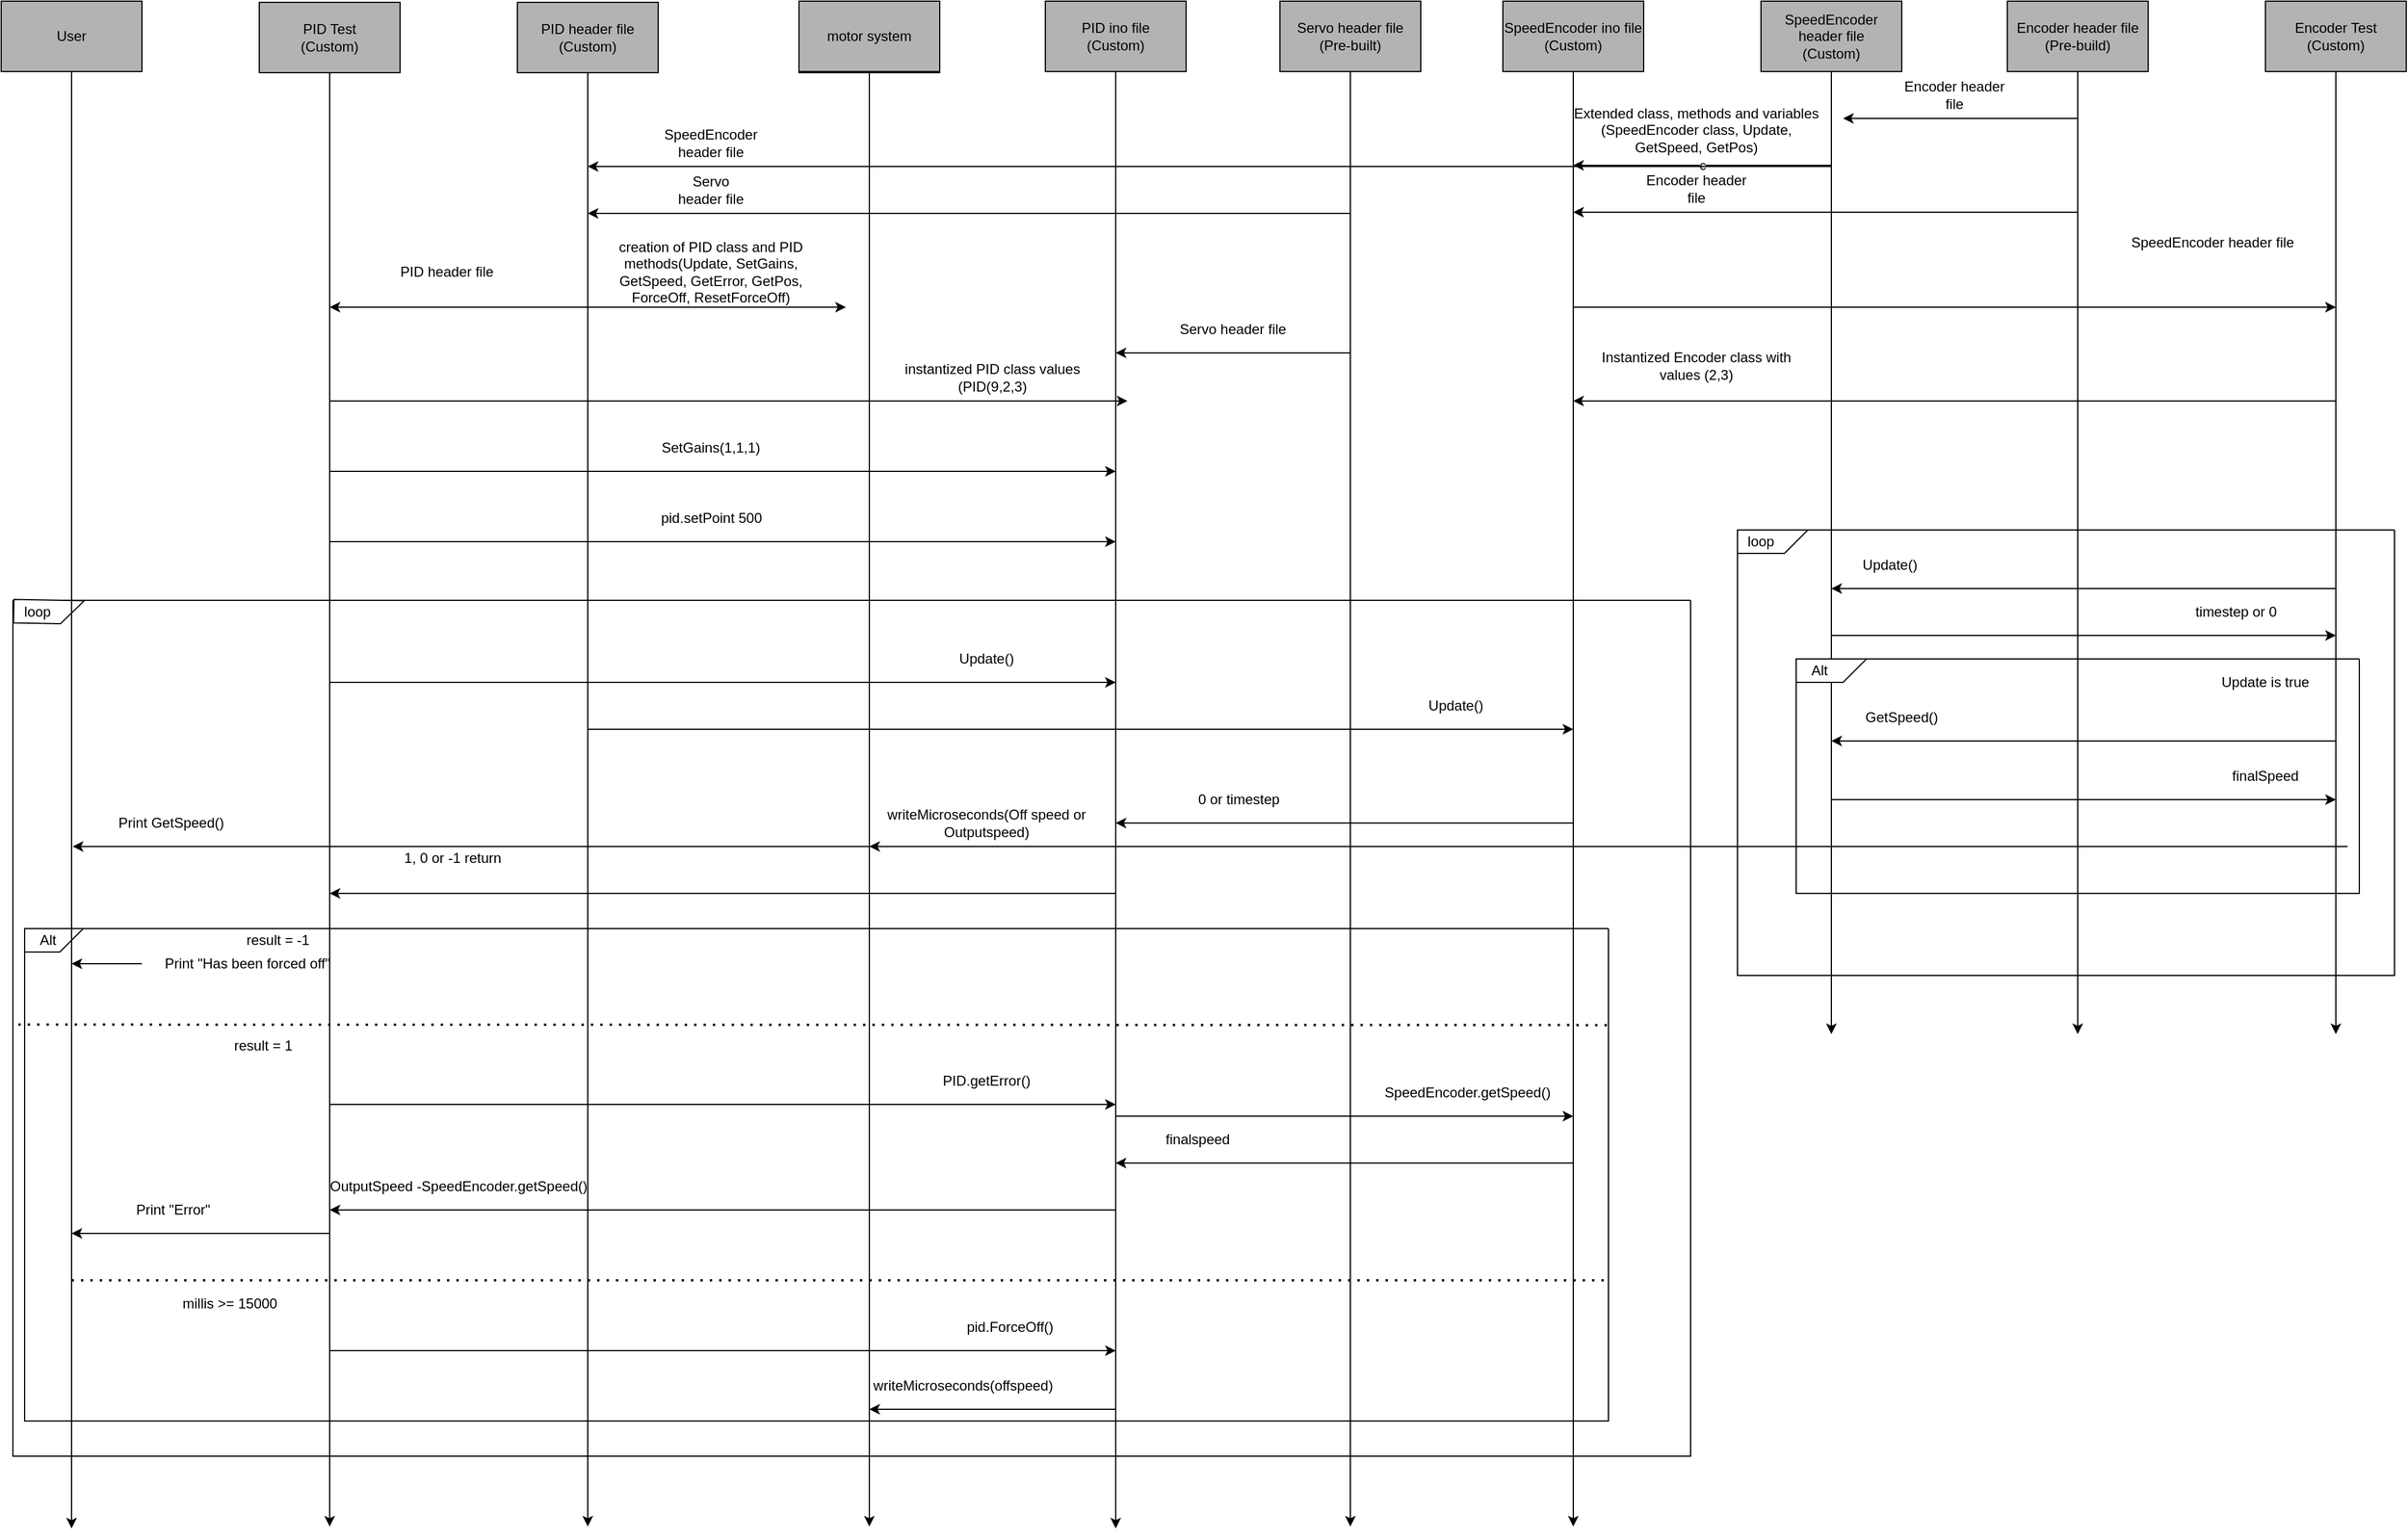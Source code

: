 <mxfile version="15.3.2" type="github">
  <diagram id="BJ84Ryv54g-ZEva09ME7" name="Page-1">
    <mxGraphModel dx="1426" dy="783" grid="1" gridSize="10" guides="1" tooltips="1" connect="1" arrows="1" fold="1" page="1" pageScale="1" pageWidth="850" pageHeight="1100" math="0" shadow="0">
      <root>
        <mxCell id="0" />
        <mxCell id="1" parent="0" />
        <mxCell id="bGhxy36XLJ2BK6ojIqhg-8" style="edgeStyle=orthogonalEdgeStyle;rounded=0;orthogonalLoop=1;jettySize=auto;html=1;exitX=0.5;exitY=1;exitDx=0;exitDy=0;" parent="1" source="bGhxy36XLJ2BK6ojIqhg-1" edge="1">
          <mxGeometry relative="1" as="geometry">
            <mxPoint x="2050" y="980" as="targetPoint" />
          </mxGeometry>
        </mxCell>
        <mxCell id="bGhxy36XLJ2BK6ojIqhg-1" value="Encoder Test&lt;br&gt;(Custom)" style="rounded=0;whiteSpace=wrap;html=1;fillColor=#B3B3B3;" parent="1" vertex="1">
          <mxGeometry x="1990" y="99" width="120" height="60" as="geometry" />
        </mxCell>
        <mxCell id="bGhxy36XLJ2BK6ojIqhg-12" style="edgeStyle=orthogonalEdgeStyle;rounded=0;orthogonalLoop=1;jettySize=auto;html=1;exitX=0.5;exitY=1;exitDx=0;exitDy=0;" parent="1" source="bGhxy36XLJ2BK6ojIqhg-2" edge="1">
          <mxGeometry relative="1" as="geometry">
            <mxPoint x="1400" y="1400" as="targetPoint" />
          </mxGeometry>
        </mxCell>
        <mxCell id="bGhxy36XLJ2BK6ojIqhg-2" value="SpeedEncoder ino file&lt;br&gt;(Custom)" style="rounded=0;whiteSpace=wrap;html=1;fillColor=#B3B3B3;" parent="1" vertex="1">
          <mxGeometry x="1340" y="99" width="120" height="60" as="geometry" />
        </mxCell>
        <mxCell id="bGhxy36XLJ2BK6ojIqhg-11" style="edgeStyle=orthogonalEdgeStyle;rounded=0;orthogonalLoop=1;jettySize=auto;html=1;exitX=0.5;exitY=1;exitDx=0;exitDy=0;" parent="1" source="bGhxy36XLJ2BK6ojIqhg-3" edge="1">
          <mxGeometry relative="1" as="geometry">
            <mxPoint x="1010" y="1401.6" as="targetPoint" />
          </mxGeometry>
        </mxCell>
        <mxCell id="bGhxy36XLJ2BK6ojIqhg-3" value="PID ino file&lt;br&gt;(Custom)" style="rounded=0;whiteSpace=wrap;html=1;fillColor=#B3B3B3;" parent="1" vertex="1">
          <mxGeometry x="950" y="99" width="120" height="60" as="geometry" />
        </mxCell>
        <mxCell id="bGhxy36XLJ2BK6ojIqhg-10" style="edgeStyle=orthogonalEdgeStyle;rounded=0;orthogonalLoop=1;jettySize=auto;html=1;exitX=0.5;exitY=1;exitDx=0;exitDy=0;" parent="1" source="bGhxy36XLJ2BK6ojIqhg-4" edge="1">
          <mxGeometry relative="1" as="geometry">
            <mxPoint x="560" y="1400" as="targetPoint" />
          </mxGeometry>
        </mxCell>
        <mxCell id="bGhxy36XLJ2BK6ojIqhg-4" value="PID header file&lt;br&gt;(Custom)" style="rounded=0;whiteSpace=wrap;html=1;fillColor=#B3B3B3;" parent="1" vertex="1">
          <mxGeometry x="500" y="100" width="120" height="60" as="geometry" />
        </mxCell>
        <mxCell id="bGhxy36XLJ2BK6ojIqhg-9" style="edgeStyle=orthogonalEdgeStyle;rounded=0;orthogonalLoop=1;jettySize=auto;html=1;exitX=0.5;exitY=1;exitDx=0;exitDy=0;" parent="1" source="bGhxy36XLJ2BK6ojIqhg-5" edge="1">
          <mxGeometry relative="1" as="geometry">
            <mxPoint x="340" y="1400" as="targetPoint" />
          </mxGeometry>
        </mxCell>
        <mxCell id="bGhxy36XLJ2BK6ojIqhg-5" value="PID Test&lt;br&gt;(Custom)" style="rounded=0;whiteSpace=wrap;html=1;fillColor=#B3B3B3;" parent="1" vertex="1">
          <mxGeometry x="280" y="100" width="120" height="60" as="geometry" />
        </mxCell>
        <mxCell id="bGhxy36XLJ2BK6ojIqhg-13" style="edgeStyle=orthogonalEdgeStyle;rounded=0;orthogonalLoop=1;jettySize=auto;html=1;exitX=0.5;exitY=1;exitDx=0;exitDy=0;" parent="1" source="bGhxy36XLJ2BK6ojIqhg-6" edge="1">
          <mxGeometry relative="1" as="geometry">
            <mxPoint x="1620" y="980" as="targetPoint" />
          </mxGeometry>
        </mxCell>
        <mxCell id="bGhxy36XLJ2BK6ojIqhg-6" value="SpeedEncoder header file&lt;br&gt;(Custom)" style="rounded=0;whiteSpace=wrap;html=1;fillColor=#B3B3B3;" parent="1" vertex="1">
          <mxGeometry x="1560" y="99" width="120" height="60" as="geometry" />
        </mxCell>
        <mxCell id="bGhxy36XLJ2BK6ojIqhg-15" style="edgeStyle=orthogonalEdgeStyle;rounded=0;orthogonalLoop=1;jettySize=auto;html=1;exitX=0.5;exitY=1;exitDx=0;exitDy=0;" parent="1" source="bGhxy36XLJ2BK6ojIqhg-14" edge="1">
          <mxGeometry relative="1" as="geometry">
            <mxPoint x="1830" y="980" as="targetPoint" />
          </mxGeometry>
        </mxCell>
        <mxCell id="bGhxy36XLJ2BK6ojIqhg-14" value="Encoder header file&lt;br&gt;(Pre-build)" style="rounded=0;whiteSpace=wrap;html=1;fillColor=#B3B3B3;" parent="1" vertex="1">
          <mxGeometry x="1770" y="99" width="120" height="60" as="geometry" />
        </mxCell>
        <mxCell id="bGhxy36XLJ2BK6ojIqhg-16" value="" style="endArrow=classic;html=1;" parent="1" edge="1">
          <mxGeometry width="50" height="50" relative="1" as="geometry">
            <mxPoint x="1830" y="199" as="sourcePoint" />
            <mxPoint x="1630" y="199" as="targetPoint" />
          </mxGeometry>
        </mxCell>
        <mxCell id="bGhxy36XLJ2BK6ojIqhg-19" value="Encoder header file" style="text;html=1;strokeColor=none;fillColor=none;align=center;verticalAlign=middle;whiteSpace=wrap;rounded=0;" parent="1" vertex="1">
          <mxGeometry x="1680" y="169" width="90" height="20" as="geometry" />
        </mxCell>
        <mxCell id="bGhxy36XLJ2BK6ojIqhg-26" value="c" style="endArrow=classic;html=1;" parent="1" edge="1">
          <mxGeometry width="50" height="50" relative="1" as="geometry">
            <mxPoint x="1620" y="239" as="sourcePoint" />
            <mxPoint x="1400" y="239" as="targetPoint" />
          </mxGeometry>
        </mxCell>
        <mxCell id="bGhxy36XLJ2BK6ojIqhg-27" value="Extended class, methods and variables&lt;br&gt;(SpeedEncoder class, Update, GetSpeed, GetPos)" style="text;html=1;strokeColor=none;fillColor=none;align=center;verticalAlign=middle;whiteSpace=wrap;rounded=0;" parent="1" vertex="1">
          <mxGeometry x="1395" y="199" width="220" height="20" as="geometry" />
        </mxCell>
        <mxCell id="bGhxy36XLJ2BK6ojIqhg-28" value="" style="endArrow=classic;html=1;" parent="1" edge="1">
          <mxGeometry width="50" height="50" relative="1" as="geometry">
            <mxPoint x="1830" y="279" as="sourcePoint" />
            <mxPoint x="1400" y="279" as="targetPoint" />
          </mxGeometry>
        </mxCell>
        <mxCell id="bGhxy36XLJ2BK6ojIqhg-29" value="Encoder header file" style="text;html=1;strokeColor=none;fillColor=none;align=center;verticalAlign=middle;whiteSpace=wrap;rounded=0;" parent="1" vertex="1">
          <mxGeometry x="1460" y="249" width="90" height="20" as="geometry" />
        </mxCell>
        <mxCell id="bGhxy36XLJ2BK6ojIqhg-35" style="edgeStyle=orthogonalEdgeStyle;rounded=0;orthogonalLoop=1;jettySize=auto;html=1;exitX=0.5;exitY=1;exitDx=0;exitDy=0;" parent="1" source="bGhxy36XLJ2BK6ojIqhg-34" edge="1">
          <mxGeometry relative="1" as="geometry">
            <mxPoint x="1210" y="1400" as="targetPoint" />
          </mxGeometry>
        </mxCell>
        <mxCell id="bGhxy36XLJ2BK6ojIqhg-34" value="Servo header file&lt;br&gt;(Pre-built)" style="rounded=0;whiteSpace=wrap;html=1;fillColor=#B3B3B3;" parent="1" vertex="1">
          <mxGeometry x="1150" y="99" width="120" height="60" as="geometry" />
        </mxCell>
        <mxCell id="bGhxy36XLJ2BK6ojIqhg-36" value="" style="endArrow=classic;html=1;" parent="1" edge="1">
          <mxGeometry width="50" height="50" relative="1" as="geometry">
            <mxPoint x="1210" y="280" as="sourcePoint" />
            <mxPoint x="560" y="280" as="targetPoint" />
          </mxGeometry>
        </mxCell>
        <mxCell id="bGhxy36XLJ2BK6ojIqhg-38" value="SpeedEncoder header file" style="text;html=1;strokeColor=none;fillColor=none;align=center;verticalAlign=middle;whiteSpace=wrap;rounded=0;" parent="1" vertex="1">
          <mxGeometry x="630" y="210" width="70" height="20" as="geometry" />
        </mxCell>
        <mxCell id="bGhxy36XLJ2BK6ojIqhg-42" value="Servo header file" style="text;html=1;strokeColor=none;fillColor=none;align=center;verticalAlign=middle;whiteSpace=wrap;rounded=0;" parent="1" vertex="1">
          <mxGeometry x="630" y="250" width="70" height="20" as="geometry" />
        </mxCell>
        <mxCell id="bGhxy36XLJ2BK6ojIqhg-43" value="" style="endArrow=classic;html=1;" parent="1" edge="1">
          <mxGeometry width="50" height="50" relative="1" as="geometry">
            <mxPoint x="1620" y="240" as="sourcePoint" />
            <mxPoint x="560" y="240" as="targetPoint" />
          </mxGeometry>
        </mxCell>
        <mxCell id="bGhxy36XLJ2BK6ojIqhg-44" value="" style="endArrow=classic;html=1;" parent="1" edge="1">
          <mxGeometry width="50" height="50" relative="1" as="geometry">
            <mxPoint x="560" y="360" as="sourcePoint" />
            <mxPoint x="780" y="360" as="targetPoint" />
          </mxGeometry>
        </mxCell>
        <mxCell id="bGhxy36XLJ2BK6ojIqhg-46" value="creation of PID class and PID methods(Update, SetGains, GetSpeed, GetError, GetPos, ForceOff, ResetForceOff)" style="text;html=1;strokeColor=none;fillColor=none;align=center;verticalAlign=middle;whiteSpace=wrap;rounded=0;" parent="1" vertex="1">
          <mxGeometry x="570" y="320" width="190" height="20" as="geometry" />
        </mxCell>
        <mxCell id="bGhxy36XLJ2BK6ojIqhg-47" value="" style="endArrow=classic;html=1;" parent="1" edge="1">
          <mxGeometry width="50" height="50" relative="1" as="geometry">
            <mxPoint x="1210" y="399" as="sourcePoint" />
            <mxPoint x="1010" y="399" as="targetPoint" />
          </mxGeometry>
        </mxCell>
        <mxCell id="bGhxy36XLJ2BK6ojIqhg-48" value="Servo header file" style="text;html=1;strokeColor=none;fillColor=none;align=center;verticalAlign=middle;whiteSpace=wrap;rounded=0;" parent="1" vertex="1">
          <mxGeometry x="1060" y="369" width="100" height="20" as="geometry" />
        </mxCell>
        <mxCell id="bGhxy36XLJ2BK6ojIqhg-49" value="" style="endArrow=classic;html=1;" parent="1" edge="1">
          <mxGeometry width="50" height="50" relative="1" as="geometry">
            <mxPoint x="560" y="360" as="sourcePoint" />
            <mxPoint x="340" y="360" as="targetPoint" />
          </mxGeometry>
        </mxCell>
        <mxCell id="bGhxy36XLJ2BK6ojIqhg-50" value="PID header file" style="text;html=1;strokeColor=none;fillColor=none;align=center;verticalAlign=middle;whiteSpace=wrap;rounded=0;" parent="1" vertex="1">
          <mxGeometry x="390" y="320" width="100" height="20" as="geometry" />
        </mxCell>
        <mxCell id="bGhxy36XLJ2BK6ojIqhg-51" value="" style="endArrow=classic;html=1;" parent="1" edge="1">
          <mxGeometry width="50" height="50" relative="1" as="geometry">
            <mxPoint x="340" y="500" as="sourcePoint" />
            <mxPoint x="1010" y="500" as="targetPoint" />
          </mxGeometry>
        </mxCell>
        <mxCell id="bGhxy36XLJ2BK6ojIqhg-52" value="SetGains(1,1,1)" style="text;html=1;strokeColor=none;fillColor=none;align=center;verticalAlign=middle;whiteSpace=wrap;rounded=0;" parent="1" vertex="1">
          <mxGeometry x="645" y="470" width="40" height="20" as="geometry" />
        </mxCell>
        <mxCell id="bGhxy36XLJ2BK6ojIqhg-53" value="" style="endArrow=classic;html=1;" parent="1" edge="1">
          <mxGeometry width="50" height="50" relative="1" as="geometry">
            <mxPoint x="1400" y="360" as="sourcePoint" />
            <mxPoint x="2050" y="360" as="targetPoint" />
          </mxGeometry>
        </mxCell>
        <mxCell id="bGhxy36XLJ2BK6ojIqhg-55" value="SpeedEncoder header file" style="text;html=1;strokeColor=none;fillColor=none;align=center;verticalAlign=middle;whiteSpace=wrap;rounded=0;" parent="1" vertex="1">
          <mxGeometry x="1870" y="290" width="150" height="30" as="geometry" />
        </mxCell>
        <mxCell id="bGhxy36XLJ2BK6ojIqhg-56" value="" style="endArrow=classic;html=1;" parent="1" edge="1">
          <mxGeometry width="50" height="50" relative="1" as="geometry">
            <mxPoint x="340" y="440" as="sourcePoint" />
            <mxPoint x="1020" y="440" as="targetPoint" />
          </mxGeometry>
        </mxCell>
        <mxCell id="bGhxy36XLJ2BK6ojIqhg-57" value="instantized PID class values (PID(9,2,3)" style="text;html=1;strokeColor=none;fillColor=none;align=center;verticalAlign=middle;whiteSpace=wrap;rounded=0;" parent="1" vertex="1">
          <mxGeometry x="820" y="410" width="170" height="20" as="geometry" />
        </mxCell>
        <mxCell id="6IFIPFL59ZRHyuSN9BTW-1" value="" style="endArrow=classic;html=1;" edge="1" parent="1">
          <mxGeometry width="50" height="50" relative="1" as="geometry">
            <mxPoint x="340" y="560" as="sourcePoint" />
            <mxPoint x="1010" y="560" as="targetPoint" />
          </mxGeometry>
        </mxCell>
        <mxCell id="6IFIPFL59ZRHyuSN9BTW-3" value="pid.setPoint 500" style="text;html=1;strokeColor=none;fillColor=none;align=center;verticalAlign=middle;whiteSpace=wrap;rounded=0;" vertex="1" parent="1">
          <mxGeometry x="617.5" y="530" width="95" height="20" as="geometry" />
        </mxCell>
        <mxCell id="6IFIPFL59ZRHyuSN9BTW-4" value="" style="swimlane;startSize=0;" vertex="1" parent="1">
          <mxGeometry x="70" y="610" width="1430" height="730" as="geometry" />
        </mxCell>
        <mxCell id="6IFIPFL59ZRHyuSN9BTW-6" value="" style="shape=card;whiteSpace=wrap;html=1;rotation=-179;" vertex="1" parent="6IFIPFL59ZRHyuSN9BTW-4">
          <mxGeometry x="0.7" y="-0.17" width="60" height="20" as="geometry" />
        </mxCell>
        <mxCell id="6IFIPFL59ZRHyuSN9BTW-7" value="loop" style="text;html=1;strokeColor=none;fillColor=none;align=center;verticalAlign=middle;whiteSpace=wrap;rounded=0;" vertex="1" parent="6IFIPFL59ZRHyuSN9BTW-4">
          <mxGeometry x="0.7" width="40" height="20" as="geometry" />
        </mxCell>
        <mxCell id="6IFIPFL59ZRHyuSN9BTW-14" value="Update()" style="text;html=1;strokeColor=none;fillColor=none;align=center;verticalAlign=middle;whiteSpace=wrap;rounded=0;" vertex="1" parent="6IFIPFL59ZRHyuSN9BTW-4">
          <mxGeometry x="790" y="40" width="80" height="20" as="geometry" />
        </mxCell>
        <mxCell id="6IFIPFL59ZRHyuSN9BTW-15" value="" style="endArrow=classic;html=1;" edge="1" parent="6IFIPFL59ZRHyuSN9BTW-4">
          <mxGeometry width="50" height="50" relative="1" as="geometry">
            <mxPoint x="490" y="110" as="sourcePoint" />
            <mxPoint x="1330" y="110" as="targetPoint" />
          </mxGeometry>
        </mxCell>
        <mxCell id="6IFIPFL59ZRHyuSN9BTW-16" value="Update()" style="text;html=1;strokeColor=none;fillColor=none;align=center;verticalAlign=middle;whiteSpace=wrap;rounded=0;" vertex="1" parent="6IFIPFL59ZRHyuSN9BTW-4">
          <mxGeometry x="1190" y="80" width="80" height="20" as="geometry" />
        </mxCell>
        <mxCell id="6IFIPFL59ZRHyuSN9BTW-22" value="0 or timestep" style="text;html=1;strokeColor=none;fillColor=none;align=center;verticalAlign=middle;whiteSpace=wrap;rounded=0;" vertex="1" parent="6IFIPFL59ZRHyuSN9BTW-4">
          <mxGeometry x="990" y="160" width="110" height="20" as="geometry" />
        </mxCell>
        <mxCell id="6IFIPFL59ZRHyuSN9BTW-26" value="writeMicroseconds(Off speed or Outputspeed)" style="text;html=1;strokeColor=none;fillColor=none;align=center;verticalAlign=middle;whiteSpace=wrap;rounded=0;" vertex="1" parent="6IFIPFL59ZRHyuSN9BTW-4">
          <mxGeometry x="740" y="180" width="180" height="20" as="geometry" />
        </mxCell>
        <mxCell id="6IFIPFL59ZRHyuSN9BTW-28" value="1, 0 or -1 return" style="text;html=1;strokeColor=none;fillColor=none;align=center;verticalAlign=middle;whiteSpace=wrap;rounded=0;" vertex="1" parent="6IFIPFL59ZRHyuSN9BTW-4">
          <mxGeometry x="320" y="210" width="110" height="20" as="geometry" />
        </mxCell>
        <mxCell id="6IFIPFL59ZRHyuSN9BTW-30" value="" style="swimlane;startSize=0;" vertex="1" parent="6IFIPFL59ZRHyuSN9BTW-4">
          <mxGeometry x="10" y="280" width="1350" height="420" as="geometry" />
        </mxCell>
        <mxCell id="6IFIPFL59ZRHyuSN9BTW-35" value="" style="shape=card;whiteSpace=wrap;html=1;rotation=-180;" vertex="1" parent="6IFIPFL59ZRHyuSN9BTW-30">
          <mxGeometry width="50" height="20" as="geometry" />
        </mxCell>
        <mxCell id="6IFIPFL59ZRHyuSN9BTW-36" value="Alt" style="text;html=1;strokeColor=none;fillColor=none;align=center;verticalAlign=middle;whiteSpace=wrap;rounded=0;" vertex="1" parent="6IFIPFL59ZRHyuSN9BTW-30">
          <mxGeometry width="40" height="20" as="geometry" />
        </mxCell>
        <mxCell id="6IFIPFL59ZRHyuSN9BTW-38" value="result = -1" style="text;html=1;strokeColor=none;fillColor=none;align=center;verticalAlign=middle;whiteSpace=wrap;rounded=0;" vertex="1" parent="6IFIPFL59ZRHyuSN9BTW-30">
          <mxGeometry x="181" width="70" height="20" as="geometry" />
        </mxCell>
        <mxCell id="6IFIPFL59ZRHyuSN9BTW-45" value="result = 1" style="text;html=1;strokeColor=none;fillColor=none;align=center;verticalAlign=middle;whiteSpace=wrap;rounded=0;" vertex="1" parent="6IFIPFL59ZRHyuSN9BTW-30">
          <mxGeometry x="156" y="90" width="95" height="20" as="geometry" />
        </mxCell>
        <mxCell id="6IFIPFL59ZRHyuSN9BTW-56" value="finalspeed" style="text;html=1;strokeColor=none;fillColor=none;align=center;verticalAlign=middle;whiteSpace=wrap;rounded=0;" vertex="1" parent="6IFIPFL59ZRHyuSN9BTW-30">
          <mxGeometry x="980" y="170" width="40" height="20" as="geometry" />
        </mxCell>
        <mxCell id="6IFIPFL59ZRHyuSN9BTW-58" value="OutputSpeed -SpeedEncoder.getSpeed()" style="text;html=1;strokeColor=none;fillColor=none;align=center;verticalAlign=middle;whiteSpace=wrap;rounded=0;" vertex="1" parent="6IFIPFL59ZRHyuSN9BTW-30">
          <mxGeometry x="220" y="210" width="300" height="20" as="geometry" />
        </mxCell>
        <mxCell id="6IFIPFL59ZRHyuSN9BTW-60" value="Print &quot;Error&quot;&amp;nbsp;&amp;nbsp;" style="text;html=1;strokeColor=none;fillColor=none;align=center;verticalAlign=middle;whiteSpace=wrap;rounded=0;" vertex="1" parent="6IFIPFL59ZRHyuSN9BTW-30">
          <mxGeometry x="70" y="230" width="120" height="20" as="geometry" />
        </mxCell>
        <mxCell id="6IFIPFL59ZRHyuSN9BTW-62" value="millis &amp;gt;= 15000" style="text;html=1;strokeColor=none;fillColor=none;align=center;verticalAlign=middle;whiteSpace=wrap;rounded=0;" vertex="1" parent="6IFIPFL59ZRHyuSN9BTW-30">
          <mxGeometry x="130" y="310" width="90" height="20" as="geometry" />
        </mxCell>
        <mxCell id="6IFIPFL59ZRHyuSN9BTW-64" value="pid.ForceOff()" style="text;html=1;strokeColor=none;fillColor=none;align=center;verticalAlign=middle;whiteSpace=wrap;rounded=0;" vertex="1" parent="6IFIPFL59ZRHyuSN9BTW-30">
          <mxGeometry x="820" y="330" width="40" height="20" as="geometry" />
        </mxCell>
        <mxCell id="6IFIPFL59ZRHyuSN9BTW-68" value="writeMicroseconds(offspeed)" style="text;html=1;strokeColor=none;fillColor=none;align=center;verticalAlign=middle;whiteSpace=wrap;rounded=0;" vertex="1" parent="6IFIPFL59ZRHyuSN9BTW-30">
          <mxGeometry x="780" y="380" width="40" height="20" as="geometry" />
        </mxCell>
        <mxCell id="6IFIPFL59ZRHyuSN9BTW-51" value="" style="endArrow=classic;html=1;" edge="1" parent="6IFIPFL59ZRHyuSN9BTW-30">
          <mxGeometry width="50" height="50" relative="1" as="geometry">
            <mxPoint x="260" y="150" as="sourcePoint" />
            <mxPoint x="930" y="150" as="targetPoint" />
          </mxGeometry>
        </mxCell>
        <mxCell id="6IFIPFL59ZRHyuSN9BTW-52" value="PID.getError()" style="text;html=1;strokeColor=none;fillColor=none;align=center;verticalAlign=middle;whiteSpace=wrap;rounded=0;" vertex="1" parent="6IFIPFL59ZRHyuSN9BTW-30">
          <mxGeometry x="710" y="120" width="220" height="20" as="geometry" />
        </mxCell>
        <mxCell id="6IFIPFL59ZRHyuSN9BTW-37" value="" style="endArrow=none;dashed=1;html=1;dashPattern=1 3;strokeWidth=2;entryX=-0.006;entryY=0.195;entryDx=0;entryDy=0;entryPerimeter=0;exitX=0.999;exitY=0.196;exitDx=0;exitDy=0;exitPerimeter=0;" edge="1" parent="6IFIPFL59ZRHyuSN9BTW-4" source="6IFIPFL59ZRHyuSN9BTW-30" target="6IFIPFL59ZRHyuSN9BTW-30">
          <mxGeometry width="50" height="50" relative="1" as="geometry">
            <mxPoint x="1359" y="342" as="sourcePoint" />
            <mxPoint x="410" y="330" as="targetPoint" />
          </mxGeometry>
        </mxCell>
        <mxCell id="6IFIPFL59ZRHyuSN9BTW-54" value="SpeedEncoder.getSpeed()" style="text;html=1;strokeColor=none;fillColor=none;align=center;verticalAlign=middle;whiteSpace=wrap;rounded=0;" vertex="1" parent="6IFIPFL59ZRHyuSN9BTW-4">
          <mxGeometry x="1220" y="410" width="40" height="20" as="geometry" />
        </mxCell>
        <mxCell id="6IFIPFL59ZRHyuSN9BTW-92" value="Print GetSpeed()" style="text;html=1;strokeColor=none;fillColor=none;align=center;verticalAlign=middle;whiteSpace=wrap;rounded=0;" vertex="1" parent="6IFIPFL59ZRHyuSN9BTW-4">
          <mxGeometry x="80" y="180" width="110" height="20" as="geometry" />
        </mxCell>
        <mxCell id="6IFIPFL59ZRHyuSN9BTW-9" value="" style="rounded=0;whiteSpace=wrap;html=1;" vertex="1" parent="1">
          <mxGeometry x="740" y="100" width="120" height="60" as="geometry" />
        </mxCell>
        <mxCell id="6IFIPFL59ZRHyuSN9BTW-11" style="edgeStyle=orthogonalEdgeStyle;rounded=0;orthogonalLoop=1;jettySize=auto;html=1;exitX=0.5;exitY=1;exitDx=0;exitDy=0;" edge="1" parent="1" source="6IFIPFL59ZRHyuSN9BTW-10">
          <mxGeometry relative="1" as="geometry">
            <mxPoint x="800" y="1400" as="targetPoint" />
          </mxGeometry>
        </mxCell>
        <mxCell id="6IFIPFL59ZRHyuSN9BTW-10" value="motor system" style="rounded=0;whiteSpace=wrap;html=1;fillColor=#B3B3B3;" vertex="1" parent="1">
          <mxGeometry x="740" y="99" width="120" height="60" as="geometry" />
        </mxCell>
        <mxCell id="6IFIPFL59ZRHyuSN9BTW-13" value="" style="endArrow=classic;html=1;" edge="1" parent="1">
          <mxGeometry width="50" height="50" relative="1" as="geometry">
            <mxPoint x="340" y="680" as="sourcePoint" />
            <mxPoint x="1010" y="680" as="targetPoint" />
          </mxGeometry>
        </mxCell>
        <mxCell id="6IFIPFL59ZRHyuSN9BTW-21" value="" style="endArrow=classic;html=1;" edge="1" parent="1">
          <mxGeometry width="50" height="50" relative="1" as="geometry">
            <mxPoint x="1400" y="800" as="sourcePoint" />
            <mxPoint x="1010" y="800" as="targetPoint" />
          </mxGeometry>
        </mxCell>
        <mxCell id="6IFIPFL59ZRHyuSN9BTW-24" value="" style="endArrow=classic;html=1;" edge="1" parent="1">
          <mxGeometry width="50" height="50" relative="1" as="geometry">
            <mxPoint x="1010" y="820" as="sourcePoint" />
            <mxPoint x="800" y="820" as="targetPoint" />
          </mxGeometry>
        </mxCell>
        <mxCell id="6IFIPFL59ZRHyuSN9BTW-27" value="" style="endArrow=classic;html=1;" edge="1" parent="1">
          <mxGeometry width="50" height="50" relative="1" as="geometry">
            <mxPoint x="1010" y="860" as="sourcePoint" />
            <mxPoint x="340" y="860" as="targetPoint" />
          </mxGeometry>
        </mxCell>
        <mxCell id="6IFIPFL59ZRHyuSN9BTW-33" style="edgeStyle=orthogonalEdgeStyle;rounded=0;orthogonalLoop=1;jettySize=auto;html=1;exitX=0.5;exitY=1;exitDx=0;exitDy=0;" edge="1" parent="1" source="6IFIPFL59ZRHyuSN9BTW-32">
          <mxGeometry relative="1" as="geometry">
            <mxPoint x="120" y="1401.6" as="targetPoint" />
          </mxGeometry>
        </mxCell>
        <mxCell id="6IFIPFL59ZRHyuSN9BTW-32" value="User" style="rounded=0;whiteSpace=wrap;html=1;fillColor=#B3B3B3;" vertex="1" parent="1">
          <mxGeometry x="60" y="99" width="120" height="60" as="geometry" />
        </mxCell>
        <mxCell id="6IFIPFL59ZRHyuSN9BTW-41" value="" style="endArrow=classic;html=1;startArrow=none;" edge="1" parent="1" source="6IFIPFL59ZRHyuSN9BTW-42">
          <mxGeometry width="50" height="50" relative="1" as="geometry">
            <mxPoint x="390" y="920" as="sourcePoint" />
            <mxPoint x="120" y="920" as="targetPoint" />
          </mxGeometry>
        </mxCell>
        <mxCell id="6IFIPFL59ZRHyuSN9BTW-42" value="Print &quot;Has been forced off&quot;" style="text;html=1;strokeColor=none;fillColor=none;align=center;verticalAlign=middle;whiteSpace=wrap;rounded=0;" vertex="1" parent="1">
          <mxGeometry x="180" y="910" width="180" height="20" as="geometry" />
        </mxCell>
        <mxCell id="6IFIPFL59ZRHyuSN9BTW-53" value="" style="endArrow=classic;html=1;" edge="1" parent="1">
          <mxGeometry width="50" height="50" relative="1" as="geometry">
            <mxPoint x="1010" y="1050" as="sourcePoint" />
            <mxPoint x="1400" y="1050" as="targetPoint" />
          </mxGeometry>
        </mxCell>
        <mxCell id="6IFIPFL59ZRHyuSN9BTW-55" value="" style="endArrow=classic;html=1;" edge="1" parent="1">
          <mxGeometry width="50" height="50" relative="1" as="geometry">
            <mxPoint x="1400" y="1090" as="sourcePoint" />
            <mxPoint x="1010" y="1090" as="targetPoint" />
          </mxGeometry>
        </mxCell>
        <mxCell id="6IFIPFL59ZRHyuSN9BTW-57" value="" style="endArrow=classic;html=1;" edge="1" parent="1">
          <mxGeometry width="50" height="50" relative="1" as="geometry">
            <mxPoint x="1010" y="1130" as="sourcePoint" />
            <mxPoint x="340" y="1130" as="targetPoint" />
          </mxGeometry>
        </mxCell>
        <mxCell id="6IFIPFL59ZRHyuSN9BTW-59" value="" style="endArrow=classic;html=1;" edge="1" parent="1">
          <mxGeometry width="50" height="50" relative="1" as="geometry">
            <mxPoint x="340" y="1150" as="sourcePoint" />
            <mxPoint x="120" y="1150" as="targetPoint" />
          </mxGeometry>
        </mxCell>
        <mxCell id="6IFIPFL59ZRHyuSN9BTW-61" value="" style="endArrow=none;dashed=1;html=1;dashPattern=1 3;strokeWidth=2;" edge="1" parent="1">
          <mxGeometry width="50" height="50" relative="1" as="geometry">
            <mxPoint x="120" y="1190" as="sourcePoint" />
            <mxPoint x="1429" y="1190" as="targetPoint" />
          </mxGeometry>
        </mxCell>
        <mxCell id="6IFIPFL59ZRHyuSN9BTW-63" value="" style="endArrow=classic;html=1;" edge="1" parent="1">
          <mxGeometry width="50" height="50" relative="1" as="geometry">
            <mxPoint x="340" y="1250" as="sourcePoint" />
            <mxPoint x="1010" y="1250" as="targetPoint" />
          </mxGeometry>
        </mxCell>
        <mxCell id="6IFIPFL59ZRHyuSN9BTW-67" value="" style="endArrow=classic;html=1;" edge="1" parent="1">
          <mxGeometry width="50" height="50" relative="1" as="geometry">
            <mxPoint x="1010" y="1300" as="sourcePoint" />
            <mxPoint x="800" y="1300" as="targetPoint" />
          </mxGeometry>
        </mxCell>
        <mxCell id="6IFIPFL59ZRHyuSN9BTW-69" value="" style="endArrow=classic;html=1;" edge="1" parent="1">
          <mxGeometry width="50" height="50" relative="1" as="geometry">
            <mxPoint x="2050" y="440" as="sourcePoint" />
            <mxPoint x="1400" y="440" as="targetPoint" />
          </mxGeometry>
        </mxCell>
        <mxCell id="6IFIPFL59ZRHyuSN9BTW-70" value="Instantized Encoder class with values (2,3)" style="text;html=1;strokeColor=none;fillColor=none;align=center;verticalAlign=middle;whiteSpace=wrap;rounded=0;" vertex="1" parent="1">
          <mxGeometry x="1420" y="400" width="170" height="20" as="geometry" />
        </mxCell>
        <mxCell id="6IFIPFL59ZRHyuSN9BTW-71" value="" style="swimlane;startSize=0;" vertex="1" parent="1">
          <mxGeometry x="1540" y="550" width="560" height="380" as="geometry" />
        </mxCell>
        <mxCell id="6IFIPFL59ZRHyuSN9BTW-72" value="" style="shape=card;whiteSpace=wrap;html=1;rotation=-180;" vertex="1" parent="6IFIPFL59ZRHyuSN9BTW-71">
          <mxGeometry width="60" height="20" as="geometry" />
        </mxCell>
        <mxCell id="6IFIPFL59ZRHyuSN9BTW-73" value="loop" style="text;html=1;strokeColor=none;fillColor=none;align=center;verticalAlign=middle;whiteSpace=wrap;rounded=0;" vertex="1" parent="6IFIPFL59ZRHyuSN9BTW-71">
          <mxGeometry width="40" height="20" as="geometry" />
        </mxCell>
        <mxCell id="6IFIPFL59ZRHyuSN9BTW-75" value="Update()" style="text;html=1;strokeColor=none;fillColor=none;align=center;verticalAlign=middle;whiteSpace=wrap;rounded=0;" vertex="1" parent="6IFIPFL59ZRHyuSN9BTW-71">
          <mxGeometry x="110" y="20" width="40" height="20" as="geometry" />
        </mxCell>
        <mxCell id="6IFIPFL59ZRHyuSN9BTW-77" value="timestep or 0" style="text;html=1;strokeColor=none;fillColor=none;align=center;verticalAlign=middle;whiteSpace=wrap;rounded=0;" vertex="1" parent="6IFIPFL59ZRHyuSN9BTW-71">
          <mxGeometry x="370" y="60" width="110" height="20" as="geometry" />
        </mxCell>
        <mxCell id="6IFIPFL59ZRHyuSN9BTW-78" value="" style="swimlane;startSize=0;" vertex="1" parent="6IFIPFL59ZRHyuSN9BTW-71">
          <mxGeometry x="50" y="110" width="480" height="200" as="geometry" />
        </mxCell>
        <mxCell id="6IFIPFL59ZRHyuSN9BTW-79" value="" style="shape=card;whiteSpace=wrap;html=1;rotation=-180;" vertex="1" parent="6IFIPFL59ZRHyuSN9BTW-78">
          <mxGeometry width="60" height="20" as="geometry" />
        </mxCell>
        <mxCell id="6IFIPFL59ZRHyuSN9BTW-82" value="Alt" style="text;html=1;strokeColor=none;fillColor=none;align=center;verticalAlign=middle;whiteSpace=wrap;rounded=0;" vertex="1" parent="6IFIPFL59ZRHyuSN9BTW-78">
          <mxGeometry width="40" height="20" as="geometry" />
        </mxCell>
        <mxCell id="6IFIPFL59ZRHyuSN9BTW-83" value="Update is true" style="text;html=1;strokeColor=none;fillColor=none;align=center;verticalAlign=middle;whiteSpace=wrap;rounded=0;" vertex="1" parent="6IFIPFL59ZRHyuSN9BTW-78">
          <mxGeometry x="340" y="10" width="120" height="20" as="geometry" />
        </mxCell>
        <mxCell id="6IFIPFL59ZRHyuSN9BTW-85" value="GetSpeed()" style="text;html=1;strokeColor=none;fillColor=none;align=center;verticalAlign=middle;whiteSpace=wrap;rounded=0;" vertex="1" parent="6IFIPFL59ZRHyuSN9BTW-78">
          <mxGeometry x="70" y="40" width="40" height="20" as="geometry" />
        </mxCell>
        <mxCell id="6IFIPFL59ZRHyuSN9BTW-89" value="finalSpeed" style="text;html=1;strokeColor=none;fillColor=none;align=center;verticalAlign=middle;whiteSpace=wrap;rounded=0;" vertex="1" parent="6IFIPFL59ZRHyuSN9BTW-78">
          <mxGeometry x="380" y="90" width="40" height="20" as="geometry" />
        </mxCell>
        <mxCell id="6IFIPFL59ZRHyuSN9BTW-74" value="" style="endArrow=classic;html=1;" edge="1" parent="1">
          <mxGeometry width="50" height="50" relative="1" as="geometry">
            <mxPoint x="2050" y="600" as="sourcePoint" />
            <mxPoint x="1620" y="600" as="targetPoint" />
          </mxGeometry>
        </mxCell>
        <mxCell id="6IFIPFL59ZRHyuSN9BTW-76" value="" style="endArrow=classic;html=1;" edge="1" parent="1">
          <mxGeometry width="50" height="50" relative="1" as="geometry">
            <mxPoint x="1620" y="640" as="sourcePoint" />
            <mxPoint x="2050" y="640" as="targetPoint" />
          </mxGeometry>
        </mxCell>
        <mxCell id="6IFIPFL59ZRHyuSN9BTW-84" value="" style="endArrow=classic;html=1;" edge="1" parent="1">
          <mxGeometry width="50" height="50" relative="1" as="geometry">
            <mxPoint x="2050" y="730" as="sourcePoint" />
            <mxPoint x="1620" y="730" as="targetPoint" />
          </mxGeometry>
        </mxCell>
        <mxCell id="6IFIPFL59ZRHyuSN9BTW-88" value="" style="endArrow=classic;html=1;" edge="1" parent="1">
          <mxGeometry width="50" height="50" relative="1" as="geometry">
            <mxPoint x="1620" y="780" as="sourcePoint" />
            <mxPoint x="2050" y="780" as="targetPoint" />
          </mxGeometry>
        </mxCell>
        <mxCell id="6IFIPFL59ZRHyuSN9BTW-91" value="" style="endArrow=classic;html=1;" edge="1" parent="1">
          <mxGeometry width="50" height="50" relative="1" as="geometry">
            <mxPoint x="2060" y="820" as="sourcePoint" />
            <mxPoint x="121" y="820" as="targetPoint" />
          </mxGeometry>
        </mxCell>
      </root>
    </mxGraphModel>
  </diagram>
</mxfile>
